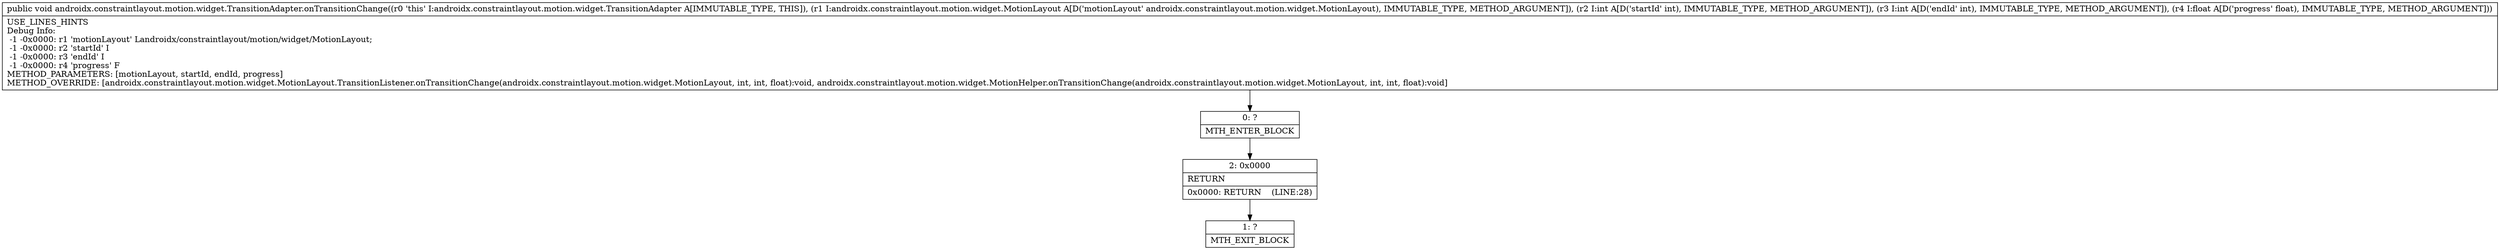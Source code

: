 digraph "CFG forandroidx.constraintlayout.motion.widget.TransitionAdapter.onTransitionChange(Landroidx\/constraintlayout\/motion\/widget\/MotionLayout;IIF)V" {
Node_0 [shape=record,label="{0\:\ ?|MTH_ENTER_BLOCK\l}"];
Node_2 [shape=record,label="{2\:\ 0x0000|RETURN\l|0x0000: RETURN    (LINE:28)\l}"];
Node_1 [shape=record,label="{1\:\ ?|MTH_EXIT_BLOCK\l}"];
MethodNode[shape=record,label="{public void androidx.constraintlayout.motion.widget.TransitionAdapter.onTransitionChange((r0 'this' I:androidx.constraintlayout.motion.widget.TransitionAdapter A[IMMUTABLE_TYPE, THIS]), (r1 I:androidx.constraintlayout.motion.widget.MotionLayout A[D('motionLayout' androidx.constraintlayout.motion.widget.MotionLayout), IMMUTABLE_TYPE, METHOD_ARGUMENT]), (r2 I:int A[D('startId' int), IMMUTABLE_TYPE, METHOD_ARGUMENT]), (r3 I:int A[D('endId' int), IMMUTABLE_TYPE, METHOD_ARGUMENT]), (r4 I:float A[D('progress' float), IMMUTABLE_TYPE, METHOD_ARGUMENT]))  | USE_LINES_HINTS\lDebug Info:\l  \-1 \-0x0000: r1 'motionLayout' Landroidx\/constraintlayout\/motion\/widget\/MotionLayout;\l  \-1 \-0x0000: r2 'startId' I\l  \-1 \-0x0000: r3 'endId' I\l  \-1 \-0x0000: r4 'progress' F\lMETHOD_PARAMETERS: [motionLayout, startId, endId, progress]\lMETHOD_OVERRIDE: [androidx.constraintlayout.motion.widget.MotionLayout.TransitionListener.onTransitionChange(androidx.constraintlayout.motion.widget.MotionLayout, int, int, float):void, androidx.constraintlayout.motion.widget.MotionHelper.onTransitionChange(androidx.constraintlayout.motion.widget.MotionLayout, int, int, float):void]\l}"];
MethodNode -> Node_0;Node_0 -> Node_2;
Node_2 -> Node_1;
}

